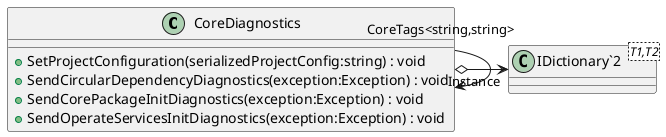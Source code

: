 @startuml
class CoreDiagnostics {
    + SetProjectConfiguration(serializedProjectConfig:string) : void
    + SendCircularDependencyDiagnostics(exception:Exception) : void
    + SendCorePackageInitDiagnostics(exception:Exception) : void
    + SendOperateServicesInitDiagnostics(exception:Exception) : void
}
class "IDictionary`2"<T1,T2> {
}
CoreDiagnostics --> "Instance" CoreDiagnostics
CoreDiagnostics o-> "CoreTags<string,string>" "IDictionary`2"
@enduml

